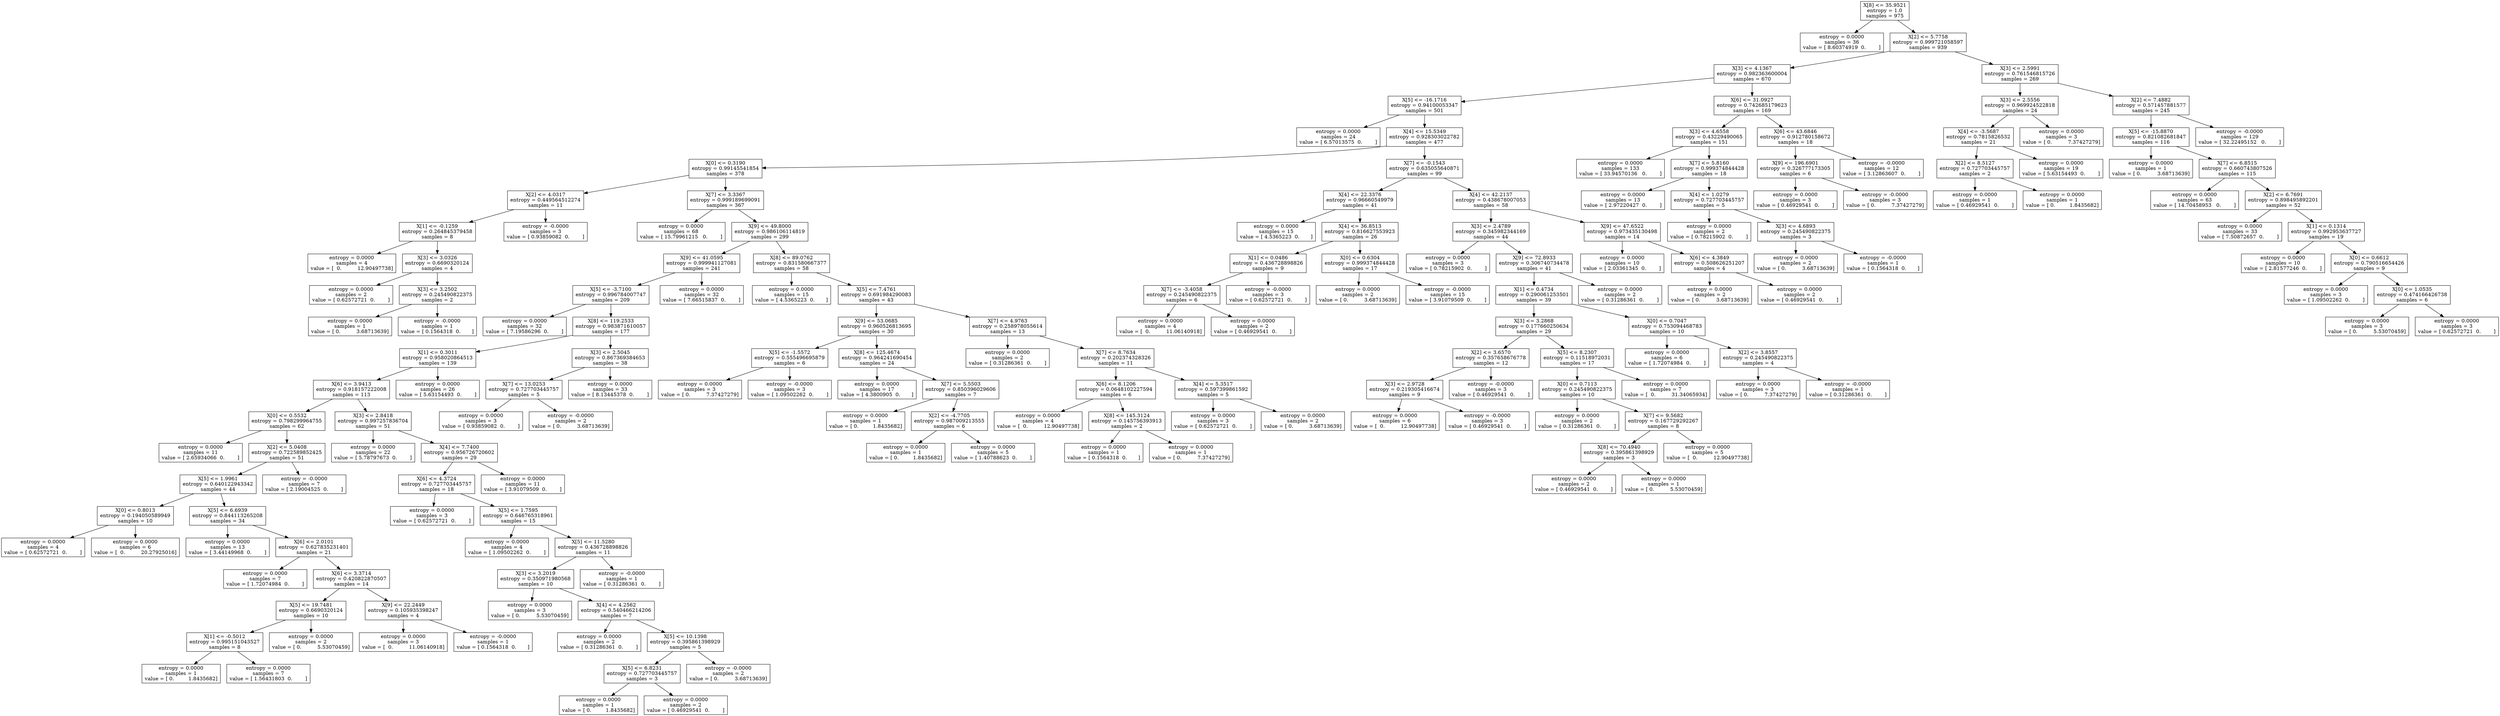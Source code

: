 digraph Tree {
0 [label="X[8] <= 35.9521\nentropy = 1.0\nsamples = 975", shape="box"] ;
1 [label="entropy = 0.0000\nsamples = 36\nvalue = [ 8.60374919  0.        ]", shape="box"] ;
0 -> 1 ;
2 [label="X[2] <= 5.7758\nentropy = 0.999721058597\nsamples = 939", shape="box"] ;
0 -> 2 ;
3 [label="X[3] <= 4.1367\nentropy = 0.982363600004\nsamples = 670", shape="box"] ;
2 -> 3 ;
4 [label="X[5] <= -16.1716\nentropy = 0.94100053347\nsamples = 501", shape="box"] ;
3 -> 4 ;
5 [label="entropy = 0.0000\nsamples = 24\nvalue = [ 6.57013575  0.        ]", shape="box"] ;
4 -> 5 ;
6 [label="X[4] <= 15.5349\nentropy = 0.928303022782\nsamples = 477", shape="box"] ;
4 -> 6 ;
7 [label="X[0] <= 0.3190\nentropy = 0.99145541854\nsamples = 378", shape="box"] ;
6 -> 7 ;
8 [label="X[2] <= 4.0317\nentropy = 0.449564512274\nsamples = 11", shape="box"] ;
7 -> 8 ;
9 [label="X[1] <= -0.1259\nentropy = 0.264845379458\nsamples = 8", shape="box"] ;
8 -> 9 ;
10 [label="entropy = 0.0000\nsamples = 4\nvalue = [  0.          12.90497738]", shape="box"] ;
9 -> 10 ;
11 [label="X[3] <= 3.0326\nentropy = 0.6690320124\nsamples = 4", shape="box"] ;
9 -> 11 ;
12 [label="entropy = 0.0000\nsamples = 2\nvalue = [ 0.62572721  0.        ]", shape="box"] ;
11 -> 12 ;
13 [label="X[3] <= 3.2502\nentropy = 0.245490822375\nsamples = 2", shape="box"] ;
11 -> 13 ;
14 [label="entropy = 0.0000\nsamples = 1\nvalue = [ 0.          3.68713639]", shape="box"] ;
13 -> 14 ;
15 [label="entropy = -0.0000\nsamples = 1\nvalue = [ 0.1564318  0.       ]", shape="box"] ;
13 -> 15 ;
16 [label="entropy = -0.0000\nsamples = 3\nvalue = [ 0.93859082  0.        ]", shape="box"] ;
8 -> 16 ;
17 [label="X[7] <= 3.3367\nentropy = 0.999189699091\nsamples = 367", shape="box"] ;
7 -> 17 ;
18 [label="entropy = 0.0000\nsamples = 68\nvalue = [ 15.79961215   0.        ]", shape="box"] ;
17 -> 18 ;
19 [label="X[9] <= 49.8000\nentropy = 0.986106114819\nsamples = 299", shape="box"] ;
17 -> 19 ;
20 [label="X[9] <= 41.0595\nentropy = 0.999941127081\nsamples = 241", shape="box"] ;
19 -> 20 ;
21 [label="X[5] <= -3.7100\nentropy = 0.996784007747\nsamples = 209", shape="box"] ;
20 -> 21 ;
22 [label="entropy = 0.0000\nsamples = 32\nvalue = [ 7.19586296  0.        ]", shape="box"] ;
21 -> 22 ;
23 [label="X[8] <= 119.2533\nentropy = 0.983871610057\nsamples = 177", shape="box"] ;
21 -> 23 ;
24 [label="X[1] <= 0.3011\nentropy = 0.958020864513\nsamples = 139", shape="box"] ;
23 -> 24 ;
25 [label="X[6] <= 3.9413\nentropy = 0.918157222008\nsamples = 113", shape="box"] ;
24 -> 25 ;
26 [label="X[0] <= 0.5532\nentropy = 0.798299964755\nsamples = 62", shape="box"] ;
25 -> 26 ;
27 [label="entropy = 0.0000\nsamples = 11\nvalue = [ 2.65934066  0.        ]", shape="box"] ;
26 -> 27 ;
28 [label="X[2] <= 5.0408\nentropy = 0.722589852425\nsamples = 51", shape="box"] ;
26 -> 28 ;
29 [label="X[5] <= 1.9961\nentropy = 0.640122943342\nsamples = 44", shape="box"] ;
28 -> 29 ;
30 [label="X[0] <= 0.8013\nentropy = 0.194050589949\nsamples = 10", shape="box"] ;
29 -> 30 ;
31 [label="entropy = 0.0000\nsamples = 4\nvalue = [ 0.62572721  0.        ]", shape="box"] ;
30 -> 31 ;
32 [label="entropy = 0.0000\nsamples = 6\nvalue = [  0.          20.27925016]", shape="box"] ;
30 -> 32 ;
33 [label="X[5] <= 6.6939\nentropy = 0.844113265208\nsamples = 34", shape="box"] ;
29 -> 33 ;
34 [label="entropy = 0.0000\nsamples = 13\nvalue = [ 3.44149968  0.        ]", shape="box"] ;
33 -> 34 ;
35 [label="X[6] <= 2.0101\nentropy = 0.627835231401\nsamples = 21", shape="box"] ;
33 -> 35 ;
36 [label="entropy = 0.0000\nsamples = 7\nvalue = [ 1.72074984  0.        ]", shape="box"] ;
35 -> 36 ;
37 [label="X[6] <= 3.3714\nentropy = 0.420822870507\nsamples = 14", shape="box"] ;
35 -> 37 ;
38 [label="X[5] <= 19.7481\nentropy = 0.6690320124\nsamples = 10", shape="box"] ;
37 -> 38 ;
39 [label="X[1] <= -0.5012\nentropy = 0.995151043527\nsamples = 8", shape="box"] ;
38 -> 39 ;
40 [label="entropy = 0.0000\nsamples = 1\nvalue = [ 0.         1.8435682]", shape="box"] ;
39 -> 40 ;
41 [label="entropy = 0.0000\nsamples = 7\nvalue = [ 1.56431803  0.        ]", shape="box"] ;
39 -> 41 ;
42 [label="entropy = 0.0000\nsamples = 2\nvalue = [ 0.          5.53070459]", shape="box"] ;
38 -> 42 ;
43 [label="X[9] <= 22.2449\nentropy = 0.105935398247\nsamples = 4", shape="box"] ;
37 -> 43 ;
44 [label="entropy = 0.0000\nsamples = 3\nvalue = [  0.          11.06140918]", shape="box"] ;
43 -> 44 ;
45 [label="entropy = -0.0000\nsamples = 1\nvalue = [ 0.1564318  0.       ]", shape="box"] ;
43 -> 45 ;
46 [label="entropy = -0.0000\nsamples = 7\nvalue = [ 2.19004525  0.        ]", shape="box"] ;
28 -> 46 ;
47 [label="X[3] <= 2.8418\nentropy = 0.997257836704\nsamples = 51", shape="box"] ;
25 -> 47 ;
48 [label="entropy = 0.0000\nsamples = 22\nvalue = [ 5.78797673  0.        ]", shape="box"] ;
47 -> 48 ;
49 [label="X[4] <= 7.7400\nentropy = 0.956726720602\nsamples = 29", shape="box"] ;
47 -> 49 ;
50 [label="X[6] <= 4.3724\nentropy = 0.727703445757\nsamples = 18", shape="box"] ;
49 -> 50 ;
51 [label="entropy = 0.0000\nsamples = 3\nvalue = [ 0.62572721  0.        ]", shape="box"] ;
50 -> 51 ;
52 [label="X[5] <= 1.7595\nentropy = 0.646765318961\nsamples = 15", shape="box"] ;
50 -> 52 ;
53 [label="entropy = 0.0000\nsamples = 4\nvalue = [ 1.09502262  0.        ]", shape="box"] ;
52 -> 53 ;
54 [label="X[5] <= 11.5280\nentropy = 0.436728898826\nsamples = 11", shape="box"] ;
52 -> 54 ;
55 [label="X[3] <= 3.2019\nentropy = 0.350971980568\nsamples = 10", shape="box"] ;
54 -> 55 ;
56 [label="entropy = 0.0000\nsamples = 3\nvalue = [ 0.          5.53070459]", shape="box"] ;
55 -> 56 ;
57 [label="X[4] <= 4.2562\nentropy = 0.540466214206\nsamples = 7", shape="box"] ;
55 -> 57 ;
58 [label="entropy = 0.0000\nsamples = 2\nvalue = [ 0.31286361  0.        ]", shape="box"] ;
57 -> 58 ;
59 [label="X[5] <= 10.1398\nentropy = 0.395861398929\nsamples = 5", shape="box"] ;
57 -> 59 ;
60 [label="X[5] <= 6.8231\nentropy = 0.727703445757\nsamples = 3", shape="box"] ;
59 -> 60 ;
61 [label="entropy = 0.0000\nsamples = 1\nvalue = [ 0.         1.8435682]", shape="box"] ;
60 -> 61 ;
62 [label="entropy = 0.0000\nsamples = 2\nvalue = [ 0.46929541  0.        ]", shape="box"] ;
60 -> 62 ;
63 [label="entropy = -0.0000\nsamples = 2\nvalue = [ 0.          3.68713639]", shape="box"] ;
59 -> 63 ;
64 [label="entropy = -0.0000\nsamples = 1\nvalue = [ 0.31286361  0.        ]", shape="box"] ;
54 -> 64 ;
65 [label="entropy = 0.0000\nsamples = 11\nvalue = [ 3.91079509  0.        ]", shape="box"] ;
49 -> 65 ;
66 [label="entropy = 0.0000\nsamples = 26\nvalue = [ 5.63154493  0.        ]", shape="box"] ;
24 -> 66 ;
67 [label="X[3] <= 2.5045\nentropy = 0.867369384653\nsamples = 38", shape="box"] ;
23 -> 67 ;
68 [label="X[7] <= 13.0253\nentropy = 0.727703445757\nsamples = 5", shape="box"] ;
67 -> 68 ;
69 [label="entropy = 0.0000\nsamples = 3\nvalue = [ 0.93859082  0.        ]", shape="box"] ;
68 -> 69 ;
70 [label="entropy = -0.0000\nsamples = 2\nvalue = [ 0.          3.68713639]", shape="box"] ;
68 -> 70 ;
71 [label="entropy = 0.0000\nsamples = 33\nvalue = [ 8.13445378  0.        ]", shape="box"] ;
67 -> 71 ;
72 [label="entropy = 0.0000\nsamples = 32\nvalue = [ 7.66515837  0.        ]", shape="box"] ;
20 -> 72 ;
73 [label="X[8] <= 89.0762\nentropy = 0.831580667377\nsamples = 58", shape="box"] ;
19 -> 73 ;
74 [label="entropy = 0.0000\nsamples = 15\nvalue = [ 4.5365223  0.       ]", shape="box"] ;
73 -> 74 ;
75 [label="X[5] <= 7.4761\nentropy = 0.691984290083\nsamples = 43", shape="box"] ;
73 -> 75 ;
76 [label="X[9] <= 53.0685\nentropy = 0.960526813695\nsamples = 30", shape="box"] ;
75 -> 76 ;
77 [label="X[5] <= -1.5572\nentropy = 0.555496695879\nsamples = 6", shape="box"] ;
76 -> 77 ;
78 [label="entropy = 0.0000\nsamples = 3\nvalue = [ 0.          7.37427279]", shape="box"] ;
77 -> 78 ;
79 [label="entropy = -0.0000\nsamples = 3\nvalue = [ 1.09502262  0.        ]", shape="box"] ;
77 -> 79 ;
80 [label="X[8] <= 125.4674\nentropy = 0.964241690454\nsamples = 24", shape="box"] ;
76 -> 80 ;
81 [label="entropy = 0.0000\nsamples = 17\nvalue = [ 4.3800905  0.       ]", shape="box"] ;
80 -> 81 ;
82 [label="X[7] <= 5.5503\nentropy = 0.850396029606\nsamples = 7", shape="box"] ;
80 -> 82 ;
83 [label="entropy = 0.0000\nsamples = 1\nvalue = [ 0.         1.8435682]", shape="box"] ;
82 -> 83 ;
84 [label="X[2] <= -4.7705\nentropy = 0.987009213555\nsamples = 6", shape="box"] ;
82 -> 84 ;
85 [label="entropy = 0.0000\nsamples = 1\nvalue = [ 0.         1.8435682]", shape="box"] ;
84 -> 85 ;
86 [label="entropy = 0.0000\nsamples = 5\nvalue = [ 1.40788623  0.        ]", shape="box"] ;
84 -> 86 ;
87 [label="X[7] <= 4.9763\nentropy = 0.258978055614\nsamples = 13", shape="box"] ;
75 -> 87 ;
88 [label="entropy = 0.0000\nsamples = 2\nvalue = [ 0.31286361  0.        ]", shape="box"] ;
87 -> 88 ;
89 [label="X[7] <= 8.7634\nentropy = 0.202374328326\nsamples = 11", shape="box"] ;
87 -> 89 ;
90 [label="X[6] <= 8.1206\nentropy = 0.0648102227594\nsamples = 6", shape="box"] ;
89 -> 90 ;
91 [label="entropy = 0.0000\nsamples = 4\nvalue = [  0.          12.90497738]", shape="box"] ;
90 -> 91 ;
92 [label="X[8] <= 145.3124\nentropy = 0.145756393913\nsamples = 2", shape="box"] ;
90 -> 92 ;
93 [label="entropy = 0.0000\nsamples = 1\nvalue = [ 0.1564318  0.       ]", shape="box"] ;
92 -> 93 ;
94 [label="entropy = 0.0000\nsamples = 1\nvalue = [ 0.          7.37427279]", shape="box"] ;
92 -> 94 ;
95 [label="X[4] <= 5.3517\nentropy = 0.597399861592\nsamples = 5", shape="box"] ;
89 -> 95 ;
96 [label="entropy = 0.0000\nsamples = 3\nvalue = [ 0.62572721  0.        ]", shape="box"] ;
95 -> 96 ;
97 [label="entropy = 0.0000\nsamples = 2\nvalue = [ 0.          3.68713639]", shape="box"] ;
95 -> 97 ;
98 [label="X[7] <= -0.1543\nentropy = 0.635055640871\nsamples = 99", shape="box"] ;
6 -> 98 ;
99 [label="X[4] <= 22.3376\nentropy = 0.96660549979\nsamples = 41", shape="box"] ;
98 -> 99 ;
100 [label="entropy = 0.0000\nsamples = 15\nvalue = [ 4.5365223  0.       ]", shape="box"] ;
99 -> 100 ;
101 [label="X[4] <= 36.8513\nentropy = 0.816627553923\nsamples = 26", shape="box"] ;
99 -> 101 ;
102 [label="X[1] <= 0.0486\nentropy = 0.436728898826\nsamples = 9", shape="box"] ;
101 -> 102 ;
103 [label="X[7] <= -3.4058\nentropy = 0.245490822375\nsamples = 6", shape="box"] ;
102 -> 103 ;
104 [label="entropy = 0.0000\nsamples = 4\nvalue = [  0.          11.06140918]", shape="box"] ;
103 -> 104 ;
105 [label="entropy = 0.0000\nsamples = 2\nvalue = [ 0.46929541  0.        ]", shape="box"] ;
103 -> 105 ;
106 [label="entropy = -0.0000\nsamples = 3\nvalue = [ 0.62572721  0.        ]", shape="box"] ;
102 -> 106 ;
107 [label="X[0] <= 0.6304\nentropy = 0.999374844428\nsamples = 17", shape="box"] ;
101 -> 107 ;
108 [label="entropy = 0.0000\nsamples = 2\nvalue = [ 0.          3.68713639]", shape="box"] ;
107 -> 108 ;
109 [label="entropy = -0.0000\nsamples = 15\nvalue = [ 3.91079509  0.        ]", shape="box"] ;
107 -> 109 ;
110 [label="X[4] <= 42.2137\nentropy = 0.438678007053\nsamples = 58", shape="box"] ;
98 -> 110 ;
111 [label="X[3] <= 2.4789\nentropy = 0.345982344169\nsamples = 44", shape="box"] ;
110 -> 111 ;
112 [label="entropy = 0.0000\nsamples = 3\nvalue = [ 0.78215902  0.        ]", shape="box"] ;
111 -> 112 ;
113 [label="X[9] <= 72.8933\nentropy = 0.306740734478\nsamples = 41", shape="box"] ;
111 -> 113 ;
114 [label="X[1] <= 0.4734\nentropy = 0.290061253501\nsamples = 39", shape="box"] ;
113 -> 114 ;
115 [label="X[3] <= 3.2868\nentropy = 0.177660250634\nsamples = 29", shape="box"] ;
114 -> 115 ;
116 [label="X[2] <= 3.6570\nentropy = 0.357658676778\nsamples = 12", shape="box"] ;
115 -> 116 ;
117 [label="X[3] <= 2.9728\nentropy = 0.219305416674\nsamples = 9", shape="box"] ;
116 -> 117 ;
118 [label="entropy = 0.0000\nsamples = 6\nvalue = [  0.          12.90497738]", shape="box"] ;
117 -> 118 ;
119 [label="entropy = -0.0000\nsamples = 3\nvalue = [ 0.46929541  0.        ]", shape="box"] ;
117 -> 119 ;
120 [label="entropy = -0.0000\nsamples = 3\nvalue = [ 0.46929541  0.        ]", shape="box"] ;
116 -> 120 ;
121 [label="X[5] <= 8.2307\nentropy = 0.11518972031\nsamples = 17", shape="box"] ;
115 -> 121 ;
122 [label="X[0] <= 0.7113\nentropy = 0.245490822375\nsamples = 10", shape="box"] ;
121 -> 122 ;
123 [label="entropy = 0.0000\nsamples = 2\nvalue = [ 0.31286361  0.        ]", shape="box"] ;
122 -> 123 ;
124 [label="X[7] <= 9.5682\nentropy = 0.167729292267\nsamples = 8", shape="box"] ;
122 -> 124 ;
125 [label="X[8] <= 70.4940\nentropy = 0.395861398929\nsamples = 3", shape="box"] ;
124 -> 125 ;
126 [label="entropy = 0.0000\nsamples = 2\nvalue = [ 0.46929541  0.        ]", shape="box"] ;
125 -> 126 ;
127 [label="entropy = 0.0000\nsamples = 1\nvalue = [ 0.          5.53070459]", shape="box"] ;
125 -> 127 ;
128 [label="entropy = 0.0000\nsamples = 5\nvalue = [  0.          12.90497738]", shape="box"] ;
124 -> 128 ;
129 [label="entropy = 0.0000\nsamples = 7\nvalue = [  0.          31.34065934]", shape="box"] ;
121 -> 129 ;
130 [label="X[0] <= 0.7047\nentropy = 0.753094468783\nsamples = 10", shape="box"] ;
114 -> 130 ;
131 [label="entropy = 0.0000\nsamples = 6\nvalue = [ 1.72074984  0.        ]", shape="box"] ;
130 -> 131 ;
132 [label="X[2] <= 3.8557\nentropy = 0.245490822375\nsamples = 4", shape="box"] ;
130 -> 132 ;
133 [label="entropy = 0.0000\nsamples = 3\nvalue = [ 0.          7.37427279]", shape="box"] ;
132 -> 133 ;
134 [label="entropy = -0.0000\nsamples = 1\nvalue = [ 0.31286361  0.        ]", shape="box"] ;
132 -> 134 ;
135 [label="entropy = 0.0000\nsamples = 2\nvalue = [ 0.31286361  0.        ]", shape="box"] ;
113 -> 135 ;
136 [label="X[9] <= 47.6522\nentropy = 0.973435130498\nsamples = 14", shape="box"] ;
110 -> 136 ;
137 [label="entropy = 0.0000\nsamples = 10\nvalue = [ 2.03361345  0.        ]", shape="box"] ;
136 -> 137 ;
138 [label="X[6] <= 4.3849\nentropy = 0.508626251207\nsamples = 4", shape="box"] ;
136 -> 138 ;
139 [label="entropy = 0.0000\nsamples = 2\nvalue = [ 0.          3.68713639]", shape="box"] ;
138 -> 139 ;
140 [label="entropy = 0.0000\nsamples = 2\nvalue = [ 0.46929541  0.        ]", shape="box"] ;
138 -> 140 ;
141 [label="X[6] <= 31.0927\nentropy = 0.742685179623\nsamples = 169", shape="box"] ;
3 -> 141 ;
142 [label="X[3] <= 4.6558\nentropy = 0.43229490065\nsamples = 151", shape="box"] ;
141 -> 142 ;
143 [label="entropy = 0.0000\nsamples = 133\nvalue = [ 33.94570136   0.        ]", shape="box"] ;
142 -> 143 ;
144 [label="X[7] <= 5.8160\nentropy = 0.999374844428\nsamples = 18", shape="box"] ;
142 -> 144 ;
145 [label="entropy = 0.0000\nsamples = 13\nvalue = [ 2.97220427  0.        ]", shape="box"] ;
144 -> 145 ;
146 [label="X[4] <= 1.0279\nentropy = 0.727703445757\nsamples = 5", shape="box"] ;
144 -> 146 ;
147 [label="entropy = 0.0000\nsamples = 2\nvalue = [ 0.78215902  0.        ]", shape="box"] ;
146 -> 147 ;
148 [label="X[3] <= 4.6893\nentropy = 0.245490822375\nsamples = 3", shape="box"] ;
146 -> 148 ;
149 [label="entropy = 0.0000\nsamples = 2\nvalue = [ 0.          3.68713639]", shape="box"] ;
148 -> 149 ;
150 [label="entropy = -0.0000\nsamples = 1\nvalue = [ 0.1564318  0.       ]", shape="box"] ;
148 -> 150 ;
151 [label="X[6] <= 43.6846\nentropy = 0.912780158672\nsamples = 18", shape="box"] ;
141 -> 151 ;
152 [label="X[9] <= 196.6901\nentropy = 0.326777173305\nsamples = 6", shape="box"] ;
151 -> 152 ;
153 [label="entropy = 0.0000\nsamples = 3\nvalue = [ 0.46929541  0.        ]", shape="box"] ;
152 -> 153 ;
154 [label="entropy = -0.0000\nsamples = 3\nvalue = [ 0.          7.37427279]", shape="box"] ;
152 -> 154 ;
155 [label="entropy = -0.0000\nsamples = 12\nvalue = [ 3.12863607  0.        ]", shape="box"] ;
151 -> 155 ;
156 [label="X[3] <= 2.5991\nentropy = 0.761546815726\nsamples = 269", shape="box"] ;
2 -> 156 ;
157 [label="X[3] <= 2.5556\nentropy = 0.969924522818\nsamples = 24", shape="box"] ;
156 -> 157 ;
158 [label="X[4] <= -3.5687\nentropy = 0.7815826532\nsamples = 21", shape="box"] ;
157 -> 158 ;
159 [label="X[2] <= 8.5127\nentropy = 0.727703445757\nsamples = 2", shape="box"] ;
158 -> 159 ;
160 [label="entropy = 0.0000\nsamples = 1\nvalue = [ 0.46929541  0.        ]", shape="box"] ;
159 -> 160 ;
161 [label="entropy = 0.0000\nsamples = 1\nvalue = [ 0.         1.8435682]", shape="box"] ;
159 -> 161 ;
162 [label="entropy = 0.0000\nsamples = 19\nvalue = [ 5.63154493  0.        ]", shape="box"] ;
158 -> 162 ;
163 [label="entropy = 0.0000\nsamples = 3\nvalue = [ 0.          7.37427279]", shape="box"] ;
157 -> 163 ;
164 [label="X[2] <= 7.4882\nentropy = 0.571457881577\nsamples = 245", shape="box"] ;
156 -> 164 ;
165 [label="X[5] <= -15.8870\nentropy = 0.821082681847\nsamples = 116", shape="box"] ;
164 -> 165 ;
166 [label="entropy = 0.0000\nsamples = 1\nvalue = [ 0.          3.68713639]", shape="box"] ;
165 -> 166 ;
167 [label="X[7] <= 6.8515\nentropy = 0.660743807526\nsamples = 115", shape="box"] ;
165 -> 167 ;
168 [label="entropy = 0.0000\nsamples = 63\nvalue = [ 14.70458953   0.        ]", shape="box"] ;
167 -> 168 ;
169 [label="X[2] <= 6.7691\nentropy = 0.898495892201\nsamples = 52", shape="box"] ;
167 -> 169 ;
170 [label="entropy = 0.0000\nsamples = 33\nvalue = [ 7.50872657  0.        ]", shape="box"] ;
169 -> 170 ;
171 [label="X[1] <= 0.1314\nentropy = 0.992953637727\nsamples = 19", shape="box"] ;
169 -> 171 ;
172 [label="entropy = 0.0000\nsamples = 10\nvalue = [ 2.81577246  0.        ]", shape="box"] ;
171 -> 172 ;
173 [label="X[0] <= 0.6612\nentropy = 0.790516654426\nsamples = 9", shape="box"] ;
171 -> 173 ;
174 [label="entropy = 0.0000\nsamples = 3\nvalue = [ 1.09502262  0.        ]", shape="box"] ;
173 -> 174 ;
175 [label="X[0] <= 1.0535\nentropy = 0.474166426738\nsamples = 6", shape="box"] ;
173 -> 175 ;
176 [label="entropy = 0.0000\nsamples = 3\nvalue = [ 0.          5.53070459]", shape="box"] ;
175 -> 176 ;
177 [label="entropy = 0.0000\nsamples = 3\nvalue = [ 0.62572721  0.        ]", shape="box"] ;
175 -> 177 ;
178 [label="entropy = -0.0000\nsamples = 129\nvalue = [ 32.22495152   0.        ]", shape="box"] ;
164 -> 178 ;
}